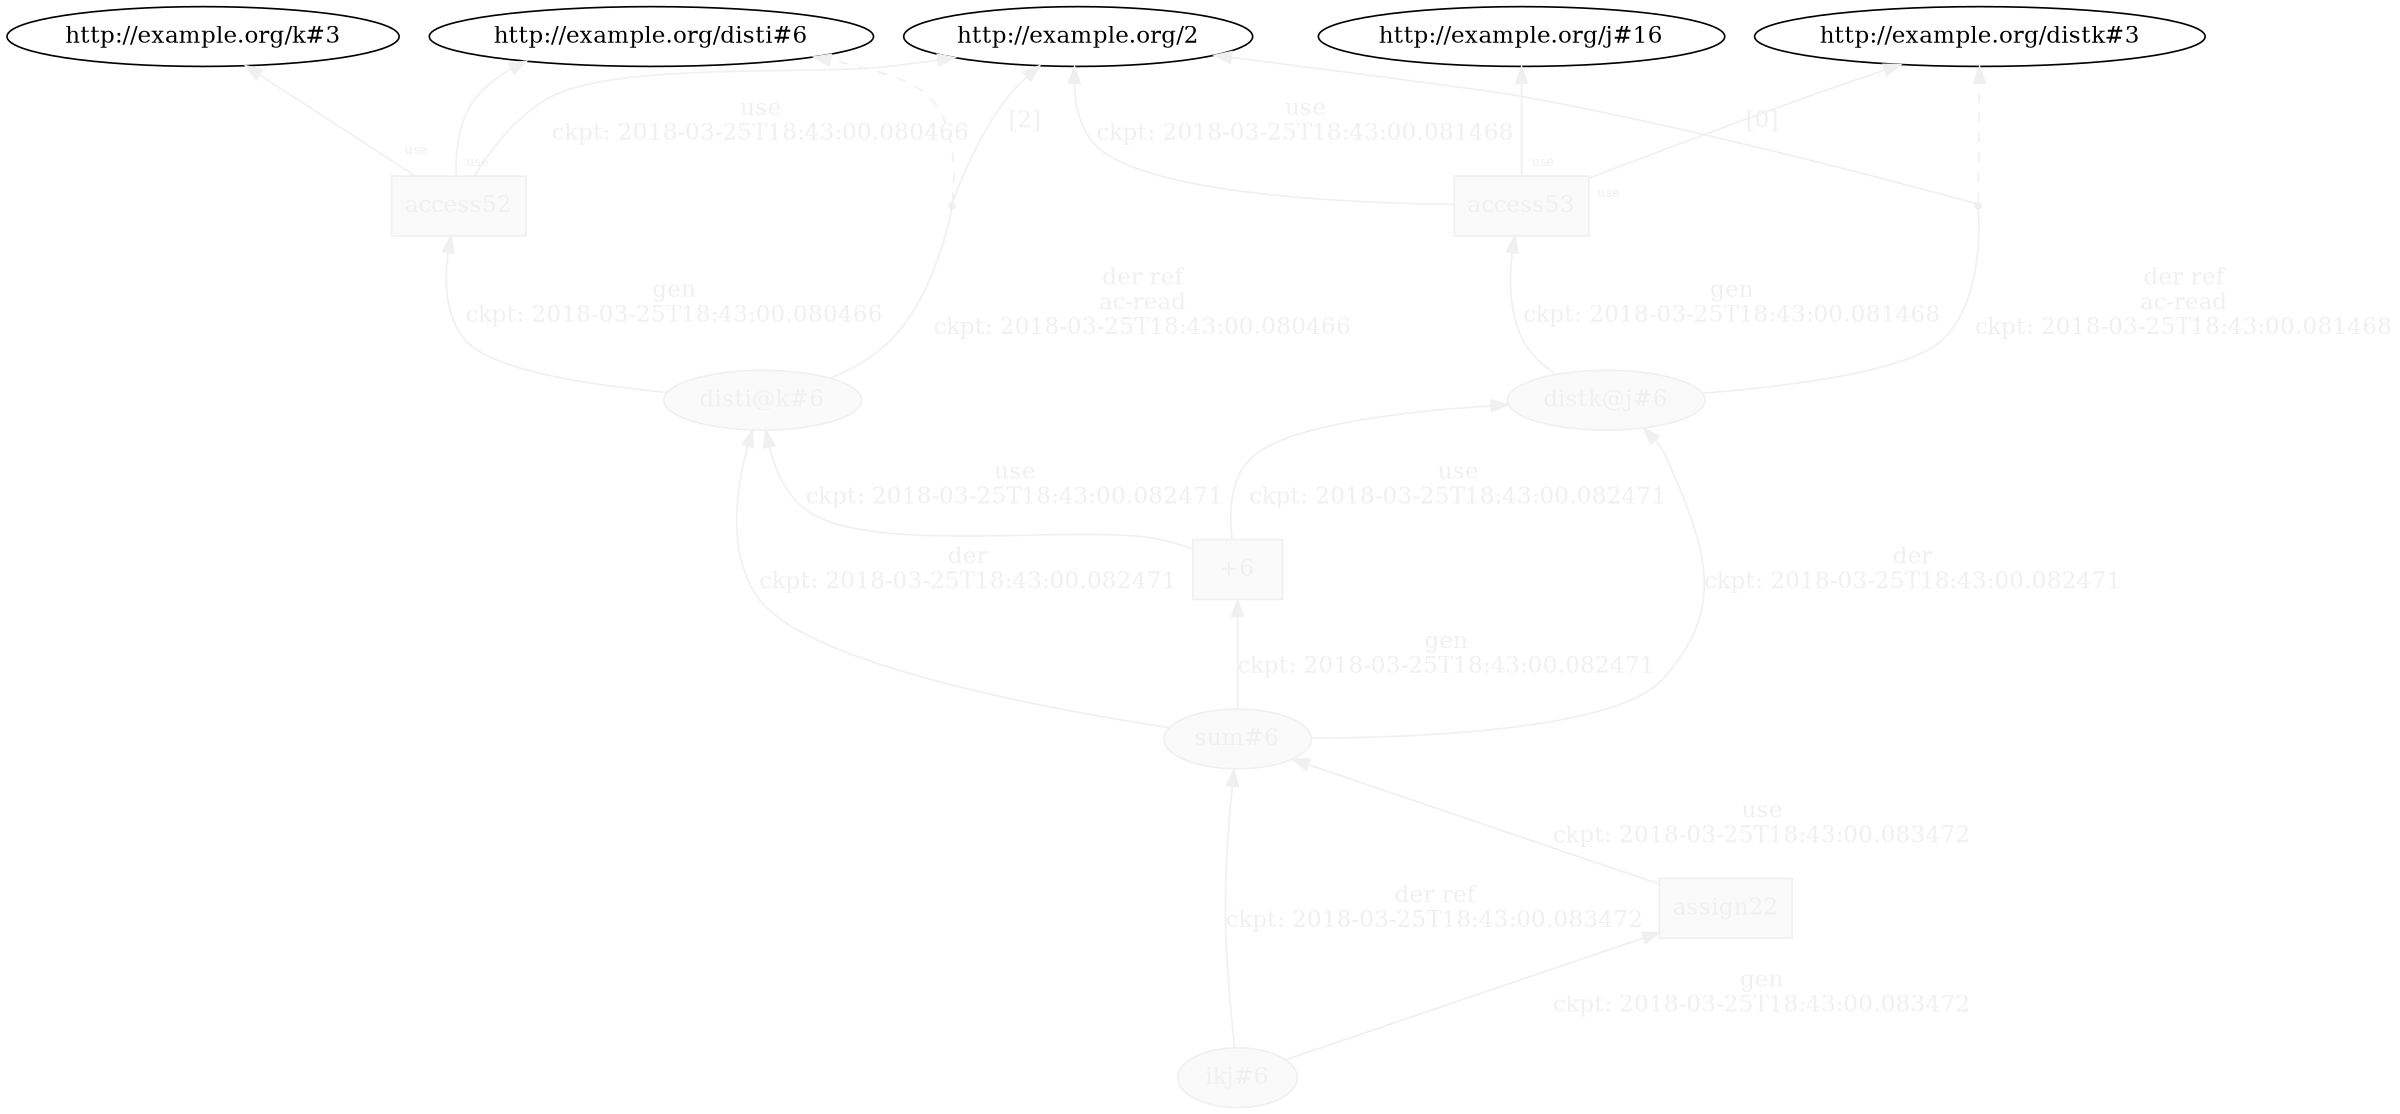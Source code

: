 digraph "PROV" { size="16,12"; rankdir="BT";
"http://example.org/disti@k#6" [fillcolor="#FAFAFA",color="#F0F0F0",style="filled",fontcolor="#F0F0F0",label="disti@k#6",URL="http://example.org/disti@k#6"]
"http://example.org/access52" [fillcolor="#FAFAFA",color="#F0F0F0",shape="polygon",sides="4",style="filled",fontcolor="#F0F0F0",label="access52",URL="http://example.org/access52"]
"bn0" [shape="point",label="",fontcolor="#F0F0F0",color="#F0F0F0"]
"http://example.org/disti@k#6" -> "bn0" [fontsize="14",distance="1.5",angle="60.0",rotation="20",label="der ref
ac-read
ckpt: 2018-03-25T18:43:00.080466",arrowhead="none",fontcolor="#F0F0F0",color="#F0F0F0"]
"bn0" -> "http://example.org/disti#6" [style="dashed",fontcolor="#F0F0F0",color="#F0F0F0"]
"bn0" -> "http://example.org/2" [fontsize="14",distance="1.5",angle="60.0",rotation="20",label="[2]",fontcolor="#F0F0F0",color="#F0F0F0"]
"http://example.org/access52" -> "http://example.org/disti#6" [labelfontsize="8",labeldistance="1.5",labelangle="60.0",rotation="20",taillabel="use",fontcolor="#F0F0F0",color="#F0F0F0"]
"http://example.org/access52" -> "http://example.org/k#3" [labelfontsize="8",labeldistance="1.5",labelangle="60.0",rotation="20",taillabel="use",fontcolor="#F0F0F0",color="#F0F0F0"]
"http://example.org/distk@j#6" [fillcolor="#FAFAFA",color="#F0F0F0",style="filled",fontcolor="#F0F0F0",label="distk@j#6",URL="http://example.org/distk@j#6"]
"http://example.org/access53" [fillcolor="#FAFAFA",color="#F0F0F0",shape="polygon",sides="4",style="filled",fontcolor="#F0F0F0",label="access53",URL="http://example.org/access53"]
"bn1" [shape="point",label="",fontcolor="#F0F0F0",color="#F0F0F0"]
"http://example.org/distk@j#6" -> "bn1" [fontsize="14",distance="1.5",angle="60.0",rotation="20",label="der ref
ac-read
ckpt: 2018-03-25T18:43:00.081468",arrowhead="none",fontcolor="#F0F0F0",color="#F0F0F0"]
"bn1" -> "http://example.org/distk#3" [style="dashed",fontcolor="#F0F0F0",color="#F0F0F0"]
"bn1" -> "http://example.org/2" [fontsize="14",distance="1.5",angle="60.0",rotation="20",label="[0]",fontcolor="#F0F0F0",color="#F0F0F0"]
"http://example.org/access53" -> "http://example.org/distk#3" [labelfontsize="8",labeldistance="1.5",labelangle="60.0",rotation="20",taillabel="use",fontcolor="#F0F0F0",color="#F0F0F0"]
"http://example.org/access53" -> "http://example.org/j#16" [labelfontsize="8",labeldistance="1.5",labelangle="60.0",rotation="20",taillabel="use",fontcolor="#F0F0F0",color="#F0F0F0"]
"http://example.org/sum#6" [fillcolor="#FAFAFA",color="#F0F0F0",style="filled",fontcolor="#F0F0F0",label="sum#6",URL="http://example.org/sum#6"]
"http://example.org/+6" [fillcolor="#FAFAFA",color="#F0F0F0",shape="polygon",sides="4",style="filled",fontcolor="#F0F0F0",label="+6",URL="http://example.org/+6"]
"http://example.org/sum#6" -> "http://example.org/disti@k#6" [fontsize="14",distance="1.5",angle="60.0",rotation="20",label="der
ckpt: 2018-03-25T18:43:00.082471",fontcolor="#F0F0F0",color="#F0F0F0"]
"http://example.org/sum#6" -> "http://example.org/distk@j#6" [fontsize="14",distance="1.5",angle="60.0",rotation="20",label="der
ckpt: 2018-03-25T18:43:00.082471",fontcolor="#F0F0F0",color="#F0F0F0"]
"http://example.org/ikj#6" [fillcolor="#FAFAFA",color="#F0F0F0",style="filled",fontcolor="#F0F0F0",label="ikj#6",URL="http://example.org/ikj#6"]
"http://example.org/assign22" [fillcolor="#FAFAFA",color="#F0F0F0",shape="polygon",sides="4",style="filled",fontcolor="#F0F0F0",label="assign22",URL="http://example.org/assign22"]
"http://example.org/ikj#6" -> "http://example.org/sum#6" [fontsize="14",distance="1.5",angle="60.0",rotation="20",label="der ref
ckpt: 2018-03-25T18:43:00.083472",fontcolor="#F0F0F0",color="#F0F0F0"]
"http://example.org/+6" -> "http://example.org/distk@j#6" [fontsize="14",distance="1.5",angle="60.0",rotation="20",label="use
ckpt: 2018-03-25T18:43:00.082471",fontcolor="#F0F0F0",color="#F0F0F0"]
"http://example.org/+6" -> "http://example.org/disti@k#6" [fontsize="14",distance="1.5",angle="60.0",rotation="20",label="use
ckpt: 2018-03-25T18:43:00.082471",fontcolor="#F0F0F0",color="#F0F0F0"]
"http://example.org/assign22" -> "http://example.org/sum#6" [fontsize="14",distance="1.5",angle="60.0",rotation="20",label="use
ckpt: 2018-03-25T18:43:00.083472",fontcolor="#F0F0F0",color="#F0F0F0"]
"http://example.org/access53" -> "http://example.org/2" [fontsize="14",distance="1.5",angle="60.0",rotation="20",label="use
ckpt: 2018-03-25T18:43:00.081468",fontcolor="#F0F0F0",color="#F0F0F0"]
"http://example.org/access52" -> "http://example.org/2" [fontsize="14",distance="1.5",angle="60.0",rotation="20",label="use
ckpt: 2018-03-25T18:43:00.080466",fontcolor="#F0F0F0",color="#F0F0F0"]
"http://example.org/distk@j#6" -> "http://example.org/access53" [fontsize="14",distance="1.5",angle="60.0",rotation="20",label="gen
ckpt: 2018-03-25T18:43:00.081468",fontcolor="#F0F0F0",color="#F0F0F0"]
"http://example.org/sum#6" -> "http://example.org/+6" [fontsize="14",distance="1.5",angle="60.0",rotation="20",label="gen
ckpt: 2018-03-25T18:43:00.082471",fontcolor="#F0F0F0",color="#F0F0F0"]
"http://example.org/ikj#6" -> "http://example.org/assign22" [fontsize="14",distance="1.5",angle="60.0",rotation="20",label="gen
ckpt: 2018-03-25T18:43:00.083472",fontcolor="#F0F0F0",color="#F0F0F0"]
"http://example.org/disti@k#6" -> "http://example.org/access52" [fontsize="14",distance="1.5",angle="60.0",rotation="20",label="gen
ckpt: 2018-03-25T18:43:00.080466",fontcolor="#F0F0F0",color="#F0F0F0"]
}